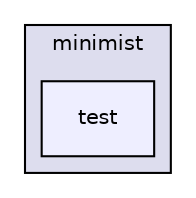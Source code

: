 digraph "gulp-src/node_modules/gulp-concat/node_modules/gulp-util/node_modules/minimist/test" {
  compound=true
  node [ fontsize="10", fontname="Helvetica"];
  edge [ labelfontsize="10", labelfontname="Helvetica"];
  subgraph clusterdir_d4dd9f493af3bebc9241d087bbea11e5 {
    graph [ bgcolor="#ddddee", pencolor="black", label="minimist" fontname="Helvetica", fontsize="10", URL="dir_d4dd9f493af3bebc9241d087bbea11e5.html"]
  dir_4b08d56d6a0e560918629b82e110cc83 [shape=box, label="test", style="filled", fillcolor="#eeeeff", pencolor="black", URL="dir_4b08d56d6a0e560918629b82e110cc83.html"];
  }
}
